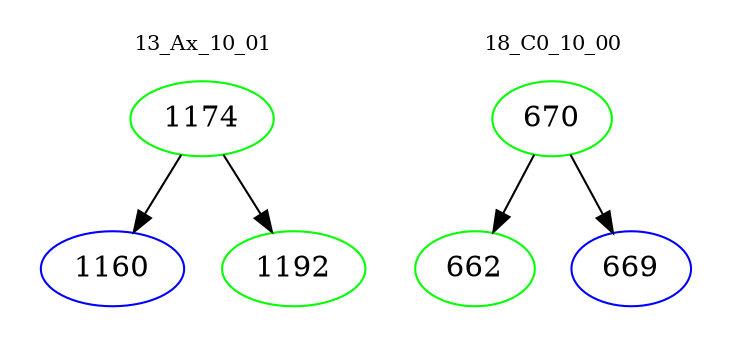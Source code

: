 digraph{
subgraph cluster_0 {
color = white
label = "13_Ax_10_01";
fontsize=10;
T0_1174 [label="1174", color="green"]
T0_1174 -> T0_1160 [color="black"]
T0_1160 [label="1160", color="blue"]
T0_1174 -> T0_1192 [color="black"]
T0_1192 [label="1192", color="green"]
}
subgraph cluster_1 {
color = white
label = "18_C0_10_00";
fontsize=10;
T1_670 [label="670", color="green"]
T1_670 -> T1_662 [color="black"]
T1_662 [label="662", color="green"]
T1_670 -> T1_669 [color="black"]
T1_669 [label="669", color="blue"]
}
}
